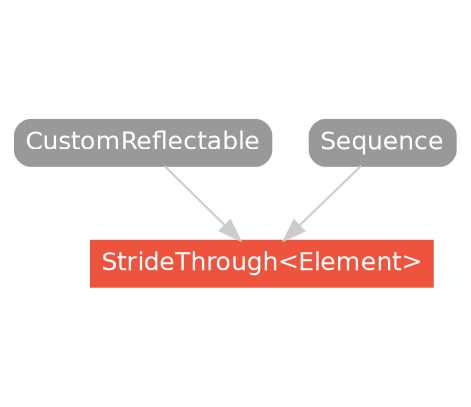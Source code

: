strict digraph "StrideThrough<Element> - Type Hierarchy - SwiftDoc.org" {
    pad="0.1,0.8"
    node [shape=box, style="filled,rounded", color="#999999", fillcolor="#999999", fontcolor=white, fontname=Helvetica, fontnames="Helvetica,sansserif", fontsize=12, margin="0.07,0.05", height="0.3"]
    edge [color="#cccccc"]
    "CustomReflectable" [URL="/protocol/CustomReflectable/hierarchy/"]
    "Sequence" [URL="/protocol/Sequence/hierarchy/"]
    "StrideThrough<Element>" [URL="/type/StrideThrough/", style="filled", fillcolor="#ee543d", color="#ee543d"]    "Sequence" -> "StrideThrough<Element>"
    "CustomReflectable" -> "StrideThrough<Element>"
    subgraph Types {
        rank = max; "StrideThrough<Element>";
    }
}